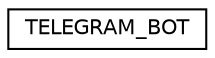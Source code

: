 digraph "Graphical Class Hierarchy"
{
 // LATEX_PDF_SIZE
  edge [fontname="Helvetica",fontsize="10",labelfontname="Helvetica",labelfontsize="10"];
  node [fontname="Helvetica",fontsize="10",shape=record];
  rankdir="LR";
  Node0 [label="TELEGRAM_BOT",height=0.2,width=0.4,color="black", fillcolor="white", style="filled",URL="$classalphatrading_1_1trading_1_1trader_1_1distant_1_1TELEGRAM__BOT.html",tooltip=" "];
}
